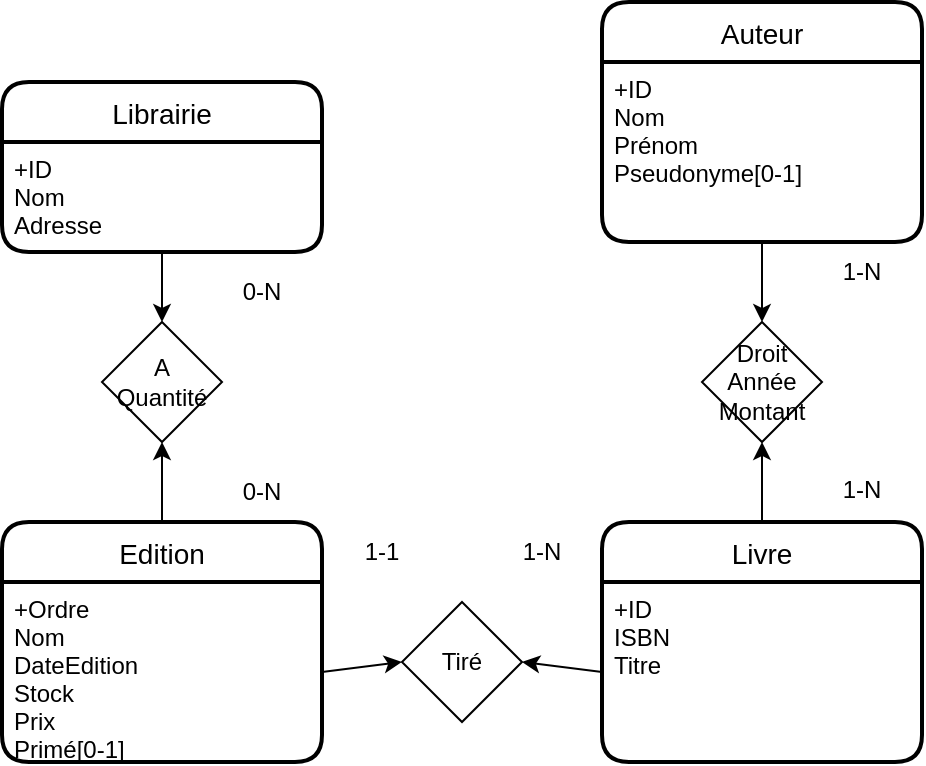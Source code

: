 <mxfile version="18.1.3" type="device"><diagram id="EYRUGWgW51Apfjly-8L5" name="Page-1"><mxGraphModel dx="1422" dy="1621" grid="1" gridSize="10" guides="1" tooltips="1" connect="1" arrows="1" fold="1" page="1" pageScale="1" pageWidth="1169" pageHeight="827" math="0" shadow="0"><root><mxCell id="0"/><mxCell id="1" parent="0"/><mxCell id="fYqJu8s90IwlvSCAVhOI-1" value="Librairie" style="swimlane;childLayout=stackLayout;horizontal=1;startSize=30;horizontalStack=0;rounded=1;fontSize=14;fontStyle=0;strokeWidth=2;resizeParent=0;resizeLast=1;shadow=0;dashed=0;align=center;" parent="1" vertex="1"><mxGeometry x="40" y="-753" width="160" height="85" as="geometry"/></mxCell><mxCell id="fYqJu8s90IwlvSCAVhOI-2" value="+ID &#10;Nom&#10;Adresse" style="align=left;strokeColor=none;fillColor=none;spacingLeft=4;fontSize=12;verticalAlign=top;resizable=0;rotatable=0;part=1;" parent="fYqJu8s90IwlvSCAVhOI-1" vertex="1"><mxGeometry y="30" width="160" height="55" as="geometry"/></mxCell><mxCell id="alIG_JEbtVlzIG0dJhVP-39" style="edgeStyle=none;rounded=0;orthogonalLoop=1;jettySize=auto;html=1;exitX=0.5;exitY=0;exitDx=0;exitDy=0;entryX=0.5;entryY=1;entryDx=0;entryDy=0;" parent="1" source="fYqJu8s90IwlvSCAVhOI-3" target="alIG_JEbtVlzIG0dJhVP-37" edge="1"><mxGeometry relative="1" as="geometry"/></mxCell><mxCell id="fYqJu8s90IwlvSCAVhOI-3" value="Livre" style="swimlane;childLayout=stackLayout;horizontal=1;startSize=30;horizontalStack=0;rounded=1;fontSize=14;fontStyle=0;strokeWidth=2;resizeParent=0;resizeLast=1;shadow=0;dashed=0;align=center;" parent="1" vertex="1"><mxGeometry x="340" y="-533" width="160" height="120" as="geometry"/></mxCell><mxCell id="fYqJu8s90IwlvSCAVhOI-4" value="+ID&#10;ISBN&#10;Titre&#10;" style="align=left;strokeColor=none;fillColor=none;spacingLeft=4;fontSize=12;verticalAlign=top;resizable=0;rotatable=0;part=1;" parent="fYqJu8s90IwlvSCAVhOI-3" vertex="1"><mxGeometry y="30" width="160" height="90" as="geometry"/></mxCell><mxCell id="fYqJu8s90IwlvSCAVhOI-10" value="Auteur" style="swimlane;childLayout=stackLayout;horizontal=1;startSize=30;horizontalStack=0;rounded=1;fontSize=14;fontStyle=0;strokeWidth=2;resizeParent=0;resizeLast=1;shadow=0;dashed=0;align=center;" parent="1" vertex="1"><mxGeometry x="340" y="-793" width="160" height="120" as="geometry"/></mxCell><mxCell id="fYqJu8s90IwlvSCAVhOI-11" value="+ID&#10;Nom&#10;Prénom&#10;Pseudonyme[0-1]&#10;" style="align=left;strokeColor=none;fillColor=none;spacingLeft=4;fontSize=12;verticalAlign=top;resizable=0;rotatable=0;part=1;" parent="fYqJu8s90IwlvSCAVhOI-10" vertex="1"><mxGeometry y="30" width="160" height="90" as="geometry"/></mxCell><mxCell id="fYqJu8s90IwlvSCAVhOI-22" value="0-N" style="text;html=1;strokeColor=none;fillColor=none;align=center;verticalAlign=middle;whiteSpace=wrap;rounded=0;" parent="1" vertex="1"><mxGeometry x="140" y="-663" width="60" height="30" as="geometry"/></mxCell><mxCell id="alIG_JEbtVlzIG0dJhVP-30" style="edgeStyle=none;rounded=0;orthogonalLoop=1;jettySize=auto;html=1;exitX=0.5;exitY=0;exitDx=0;exitDy=0;entryX=0.5;entryY=1;entryDx=0;entryDy=0;" parent="1" source="alIG_JEbtVlzIG0dJhVP-7" target="alIG_JEbtVlzIG0dJhVP-20" edge="1"><mxGeometry relative="1" as="geometry"/></mxCell><mxCell id="alIG_JEbtVlzIG0dJhVP-7" value="Edition" style="swimlane;childLayout=stackLayout;horizontal=1;startSize=30;horizontalStack=0;rounded=1;fontSize=14;fontStyle=0;strokeWidth=2;resizeParent=0;resizeLast=1;shadow=0;dashed=0;align=center;" parent="1" vertex="1"><mxGeometry x="40" y="-533" width="160" height="120" as="geometry"/></mxCell><mxCell id="alIG_JEbtVlzIG0dJhVP-8" value="+Ordre&#10;Nom&#10;DateEdition&#10;Stock&#10;Prix&#10;Primé[0-1]" style="align=left;strokeColor=none;fillColor=none;spacingLeft=4;fontSize=12;verticalAlign=top;resizable=0;rotatable=0;part=1;" parent="alIG_JEbtVlzIG0dJhVP-7" vertex="1"><mxGeometry y="30" width="160" height="90" as="geometry"/></mxCell><mxCell id="alIG_JEbtVlzIG0dJhVP-20" value="A&lt;br&gt;Quantité" style="shape=rhombus;perimeter=rhombusPerimeter;whiteSpace=wrap;html=1;align=center;" parent="1" vertex="1"><mxGeometry x="90" y="-633" width="60" height="60" as="geometry"/></mxCell><mxCell id="alIG_JEbtVlzIG0dJhVP-23" value="0-N" style="text;html=1;strokeColor=none;fillColor=none;align=center;verticalAlign=middle;whiteSpace=wrap;rounded=0;" parent="1" vertex="1"><mxGeometry x="140" y="-563" width="60" height="30" as="geometry"/></mxCell><mxCell id="alIG_JEbtVlzIG0dJhVP-27" style="edgeStyle=none;rounded=0;orthogonalLoop=1;jettySize=auto;html=1;exitX=0.5;exitY=1;exitDx=0;exitDy=0;entryX=0.5;entryY=0;entryDx=0;entryDy=0;" parent="1" source="fYqJu8s90IwlvSCAVhOI-2" edge="1"><mxGeometry relative="1" as="geometry"><mxPoint x="120" y="-633" as="targetPoint"/></mxGeometry></mxCell><mxCell id="alIG_JEbtVlzIG0dJhVP-31" value="Tiré" style="shape=rhombus;perimeter=rhombusPerimeter;whiteSpace=wrap;html=1;align=center;" parent="1" vertex="1"><mxGeometry x="240" y="-493" width="60" height="60" as="geometry"/></mxCell><mxCell id="alIG_JEbtVlzIG0dJhVP-33" style="edgeStyle=none;rounded=0;orthogonalLoop=1;jettySize=auto;html=1;exitX=1;exitY=0.5;exitDx=0;exitDy=0;entryX=0;entryY=0.5;entryDx=0;entryDy=0;" parent="1" source="alIG_JEbtVlzIG0dJhVP-8" target="alIG_JEbtVlzIG0dJhVP-31" edge="1"><mxGeometry relative="1" as="geometry"/></mxCell><mxCell id="alIG_JEbtVlzIG0dJhVP-35" value="1-1" style="text;html=1;strokeColor=none;fillColor=none;align=center;verticalAlign=middle;whiteSpace=wrap;rounded=0;" parent="1" vertex="1"><mxGeometry x="200" y="-533" width="60" height="30" as="geometry"/></mxCell><mxCell id="alIG_JEbtVlzIG0dJhVP-36" value="1-N" style="text;html=1;strokeColor=none;fillColor=none;align=center;verticalAlign=middle;whiteSpace=wrap;rounded=0;" parent="1" vertex="1"><mxGeometry x="280" y="-533" width="60" height="30" as="geometry"/></mxCell><mxCell id="alIG_JEbtVlzIG0dJhVP-37" value="Droit&lt;br&gt;Année&lt;br&gt;Montant" style="shape=rhombus;perimeter=rhombusPerimeter;whiteSpace=wrap;html=1;align=center;" parent="1" vertex="1"><mxGeometry x="390" y="-633" width="60" height="60" as="geometry"/></mxCell><mxCell id="alIG_JEbtVlzIG0dJhVP-38" style="edgeStyle=none;rounded=0;orthogonalLoop=1;jettySize=auto;html=1;exitX=0.5;exitY=1;exitDx=0;exitDy=0;entryX=0.5;entryY=0;entryDx=0;entryDy=0;" parent="1" source="fYqJu8s90IwlvSCAVhOI-11" target="alIG_JEbtVlzIG0dJhVP-37" edge="1"><mxGeometry relative="1" as="geometry"/></mxCell><mxCell id="alIG_JEbtVlzIG0dJhVP-40" value="1-N" style="text;html=1;strokeColor=none;fillColor=none;align=center;verticalAlign=middle;whiteSpace=wrap;rounded=0;" parent="1" vertex="1"><mxGeometry x="440" y="-673" width="60" height="30" as="geometry"/></mxCell><mxCell id="alIG_JEbtVlzIG0dJhVP-41" value="1-N" style="text;html=1;strokeColor=none;fillColor=none;align=center;verticalAlign=middle;whiteSpace=wrap;rounded=0;" parent="1" vertex="1"><mxGeometry x="440" y="-564" width="60" height="30" as="geometry"/></mxCell><mxCell id="V_7epZ_6hyMZuEAdOaft-1" style="edgeStyle=none;rounded=0;orthogonalLoop=1;jettySize=auto;html=1;exitX=0;exitY=0.5;exitDx=0;exitDy=0;entryX=1;entryY=0.5;entryDx=0;entryDy=0;" edge="1" parent="1" source="fYqJu8s90IwlvSCAVhOI-4" target="alIG_JEbtVlzIG0dJhVP-31"><mxGeometry relative="1" as="geometry"/></mxCell></root></mxGraphModel></diagram></mxfile>